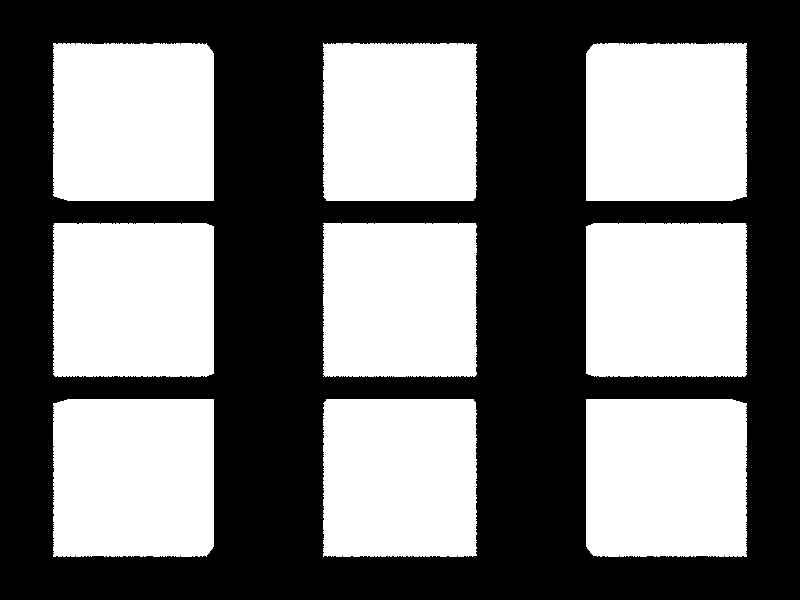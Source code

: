 // This work is licensed under the Creative Commons Attribution 3.0 Unported License.
// To view a copy of this license, visit http://creativecommons.org/licenses/by/3.0/
// or send a letter to Creative Commons, 444 Castro Street, Suite 900, Mountain View,
// California, 94041, USA.

// Persistence Of Vision raytracer sample file.
// Slope_map example
//
// -w320 -h240
// -w800 -h600 +a0.3

#version 3.7;

global_settings { assumed_gamma 1.0 }

#include "colors.inc"

camera {
     location  <0,0,-20>
     right     x*image_width/image_height
     direction 3*z
 }

#declare Amt=<0,0,0>;

 light_source { <200, 200, -100> color White}

 #default {
     pigment { White  }
     normal{
         onion .8
         scale .4
     }
     finish { phong 0.8 phong_size 200 }
 }

 #declare Thing =
 box{ <-1,-1,0>,<1,1,1> scale .85 }

 // top row, left to right
 object { Thing
     normal{
     }
     rotate Amt translate <-3,2,0>
 }
 object { Thing
     normal{
       slope_map {     // triangle_wave the hard way
         [0   <0, 1>]   // start at bottom and slope up
         [0.5 <1, 1>]   // halfway through reach top still climbing
         [0.5 <1,-1>]   // abruptly slope down
         [1   <0,-1>]   // finish on down slope at bottom
       }
     }
     rotate Amt translate <0,2,0>
 }
 object { Thing
     normal{
       slope_map {         // sine_wave the hard way
         [0    <0.5, 1>]   // start in middle and slope up
         [0.25 <1.0, 0>]   // flat slope at top of wave
         [0.5  <0.5,-1>]   // slope down at mid point
         [0.75 <0.0, 0>]   // flat slope at bottom
         [1    <0.5, 1>]   // finish in middle and slope up
       }
     }
     rotate Amt translate <3,2,0>
 }

 // middle row, left to right
 object { Thing
     normal{
       slope_map {      // reverse ramp wave
         [0   <1,-1>]   // start at top and slope down
         [1   <0,-1>]   // finish on down slope at bottom
       }
     }
     rotate Amt translate <-3,0,0>
 }
 object { Thing
     normal{
       slope_map {      // scallop_wave the hard way
         [0   <0, 1>]   // start at bottom and slope up
         [0.5 <1, 0>]   // halfway through reach top flat
         [1   <0,-1>]   // finish on down slope at bottom
       }
     }
     rotate Amt translate <0,0,0>
 }

 object { Thing
     normal{
       slope_map {      // scallop_wave with steep slopes
         [0   <0, 3>]   // 3.0 is suggested max
         [0.5 <1, 0>]   // halfway through reach top flat
         [1   <0,-3>]   // what goes up...
       }
     }
     rotate Amt translate <3,0,0>
 }

 // bottom row, left to right
 object { Thing
     normal{
       slope_map {      // Now let's get fancy
         [0.0  <0, 1>]   // Do tiny tringle here
         [0.2  <1, 1>]   //  down
         [0.2  <1,-1>]   //     to
         [0.4  <0,-1>]   //       here.
         [0.4  <0, 0>]   // Flat area
         [0.5  <0, 0>]   //   through here.
         [0.5  <1, 0>]   // Square wave leading edge
         [0.6  <1, 0>]   //   trailing edge
         [0.6  <0, 0>]   // Flat again
         [0.7  <0, 0>]   //   through here.
         [0.7  <0, 3>]   // Start scallop
         [0.8  <1, 0>]   //   flat on top
         [0.9  <0,-3>]   //     finish here.
         [0.9  <0, 0>]   // Flat remaining through 1.0
       }
       scale 2  // so you can see details
     }
     rotate Amt translate <-3,-2,0>
 }

 object { Thing
     normal{
       slope_map {      // Surf's up dude!
         [0   <0,  0.0>]   // start at bottom flat
         [0.7 <1,  0.0>]   // S-curv to flat top
         [0.7 <0,  0.0>]   // drop to bottom
         [1.0 <0,  0.0>]   //  flat
       }
     }
     rotate Amt translate <0,-2,0>
 }
 object { Thing
     normal{
       slope_map {      // inverse scallop_wave
         [0   <0, 0>]   // start at bottom flat
         [0.5 <1, 3>]   // halfway through reach bottom peak
         [0.5 <1,-3>]   // star down again
         [1   <0, 0>]   // finish on flat bottom
       }
     }
     rotate Amt translate <3,-2,0>
 }

